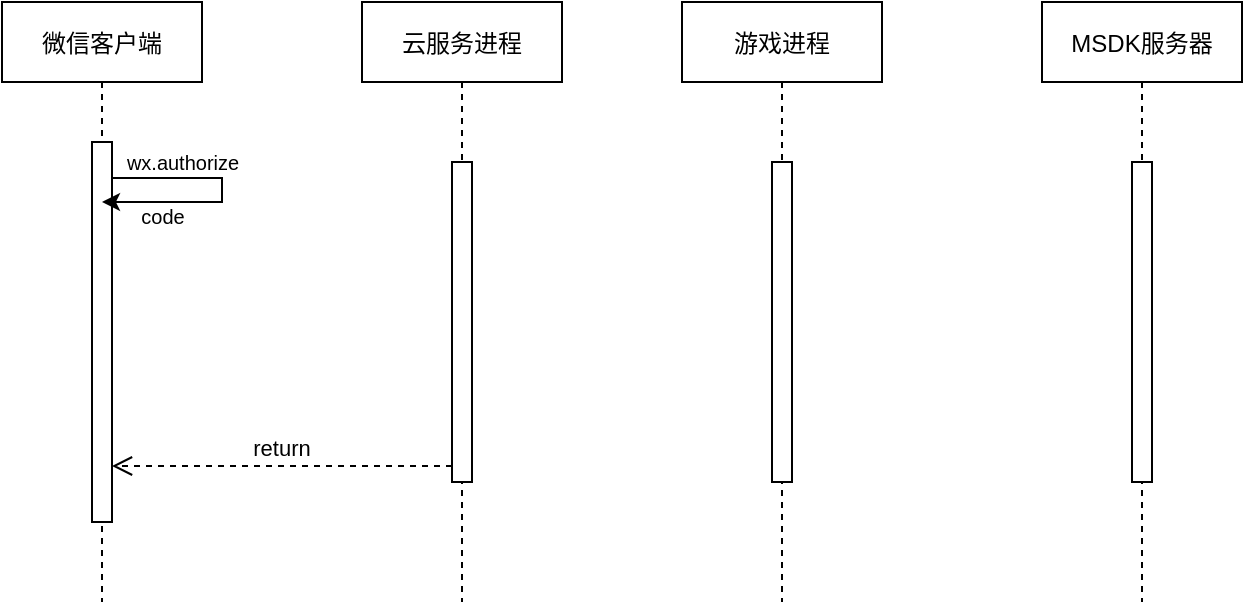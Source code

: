 <mxfile version="15.5.9" type="github">
  <diagram id="kgpKYQtTHZ0yAKxKKP6v" name="Page-1">
    <mxGraphModel dx="1033" dy="577" grid="1" gridSize="10" guides="1" tooltips="1" connect="1" arrows="1" fold="1" page="1" pageScale="1" pageWidth="850" pageHeight="1100" math="0" shadow="0">
      <root>
        <mxCell id="0" />
        <mxCell id="1" parent="0" />
        <mxCell id="3nuBFxr9cyL0pnOWT2aG-1" value="微信客户端" style="shape=umlLifeline;perimeter=lifelinePerimeter;container=1;collapsible=0;recursiveResize=0;rounded=0;shadow=0;strokeWidth=1;" parent="1" vertex="1">
          <mxGeometry x="120" y="80" width="100" height="300" as="geometry" />
        </mxCell>
        <mxCell id="3nuBFxr9cyL0pnOWT2aG-2" value="" style="points=[];perimeter=orthogonalPerimeter;rounded=0;shadow=0;strokeWidth=1;" parent="3nuBFxr9cyL0pnOWT2aG-1" vertex="1">
          <mxGeometry x="45" y="70" width="10" height="190" as="geometry" />
        </mxCell>
        <mxCell id="zWqrceLIVhA_Gu2vL9Gc-7" value="" style="edgeStyle=elbowEdgeStyle;elbow=vertical;endArrow=classic;html=1;rounded=0;exitX=1;exitY=0.095;exitDx=0;exitDy=0;exitPerimeter=0;" edge="1" parent="3nuBFxr9cyL0pnOWT2aG-1" source="3nuBFxr9cyL0pnOWT2aG-2" target="3nuBFxr9cyL0pnOWT2aG-1">
          <mxGeometry width="50" height="50" relative="1" as="geometry">
            <mxPoint x="60" y="90" as="sourcePoint" />
            <mxPoint x="120" y="140" as="targetPoint" />
            <Array as="points">
              <mxPoint x="110" y="100" />
              <mxPoint x="110" y="110" />
              <mxPoint x="110" y="120" />
              <mxPoint x="110" y="130" />
            </Array>
          </mxGeometry>
        </mxCell>
        <mxCell id="zWqrceLIVhA_Gu2vL9Gc-9" value="code" style="text;html=1;align=center;verticalAlign=middle;resizable=0;points=[];autosize=1;strokeColor=none;fillColor=none;fontSize=10;" vertex="1" parent="3nuBFxr9cyL0pnOWT2aG-1">
          <mxGeometry x="60" y="97" width="40" height="20" as="geometry" />
        </mxCell>
        <mxCell id="3nuBFxr9cyL0pnOWT2aG-5" value="云服务进程" style="shape=umlLifeline;perimeter=lifelinePerimeter;container=1;collapsible=0;recursiveResize=0;rounded=0;shadow=0;strokeWidth=1;" parent="1" vertex="1">
          <mxGeometry x="300" y="80" width="100" height="300" as="geometry" />
        </mxCell>
        <mxCell id="3nuBFxr9cyL0pnOWT2aG-6" value="" style="points=[];perimeter=orthogonalPerimeter;rounded=0;shadow=0;strokeWidth=1;" parent="3nuBFxr9cyL0pnOWT2aG-5" vertex="1">
          <mxGeometry x="45" y="80" width="10" height="160" as="geometry" />
        </mxCell>
        <mxCell id="3nuBFxr9cyL0pnOWT2aG-7" value="return" style="verticalAlign=bottom;endArrow=open;dashed=1;endSize=8;exitX=0;exitY=0.95;shadow=0;strokeWidth=1;" parent="1" source="3nuBFxr9cyL0pnOWT2aG-6" target="3nuBFxr9cyL0pnOWT2aG-2" edge="1">
          <mxGeometry relative="1" as="geometry">
            <mxPoint x="275" y="236" as="targetPoint" />
          </mxGeometry>
        </mxCell>
        <mxCell id="zWqrceLIVhA_Gu2vL9Gc-1" value="游戏进程" style="shape=umlLifeline;perimeter=lifelinePerimeter;container=1;collapsible=0;recursiveResize=0;rounded=0;shadow=0;strokeWidth=1;" vertex="1" parent="1">
          <mxGeometry x="460" y="80" width="100" height="300" as="geometry" />
        </mxCell>
        <mxCell id="zWqrceLIVhA_Gu2vL9Gc-2" value="" style="points=[];perimeter=orthogonalPerimeter;rounded=0;shadow=0;strokeWidth=1;" vertex="1" parent="zWqrceLIVhA_Gu2vL9Gc-1">
          <mxGeometry x="45" y="80" width="10" height="160" as="geometry" />
        </mxCell>
        <mxCell id="zWqrceLIVhA_Gu2vL9Gc-3" value="MSDK服务器" style="shape=umlLifeline;perimeter=lifelinePerimeter;container=1;collapsible=0;recursiveResize=0;rounded=0;shadow=0;strokeWidth=1;" vertex="1" parent="1">
          <mxGeometry x="640" y="80" width="100" height="300" as="geometry" />
        </mxCell>
        <mxCell id="zWqrceLIVhA_Gu2vL9Gc-4" value="" style="points=[];perimeter=orthogonalPerimeter;rounded=0;shadow=0;strokeWidth=1;" vertex="1" parent="zWqrceLIVhA_Gu2vL9Gc-3">
          <mxGeometry x="45" y="80" width="10" height="160" as="geometry" />
        </mxCell>
        <mxCell id="zWqrceLIVhA_Gu2vL9Gc-8" value="&lt;font style=&quot;font-size: 10px&quot;&gt;wx.authorize&lt;/font&gt;" style="text;html=1;align=center;verticalAlign=middle;resizable=0;points=[];autosize=1;strokeColor=none;fillColor=none;" vertex="1" parent="1">
          <mxGeometry x="170" y="150" width="80" height="20" as="geometry" />
        </mxCell>
      </root>
    </mxGraphModel>
  </diagram>
</mxfile>
